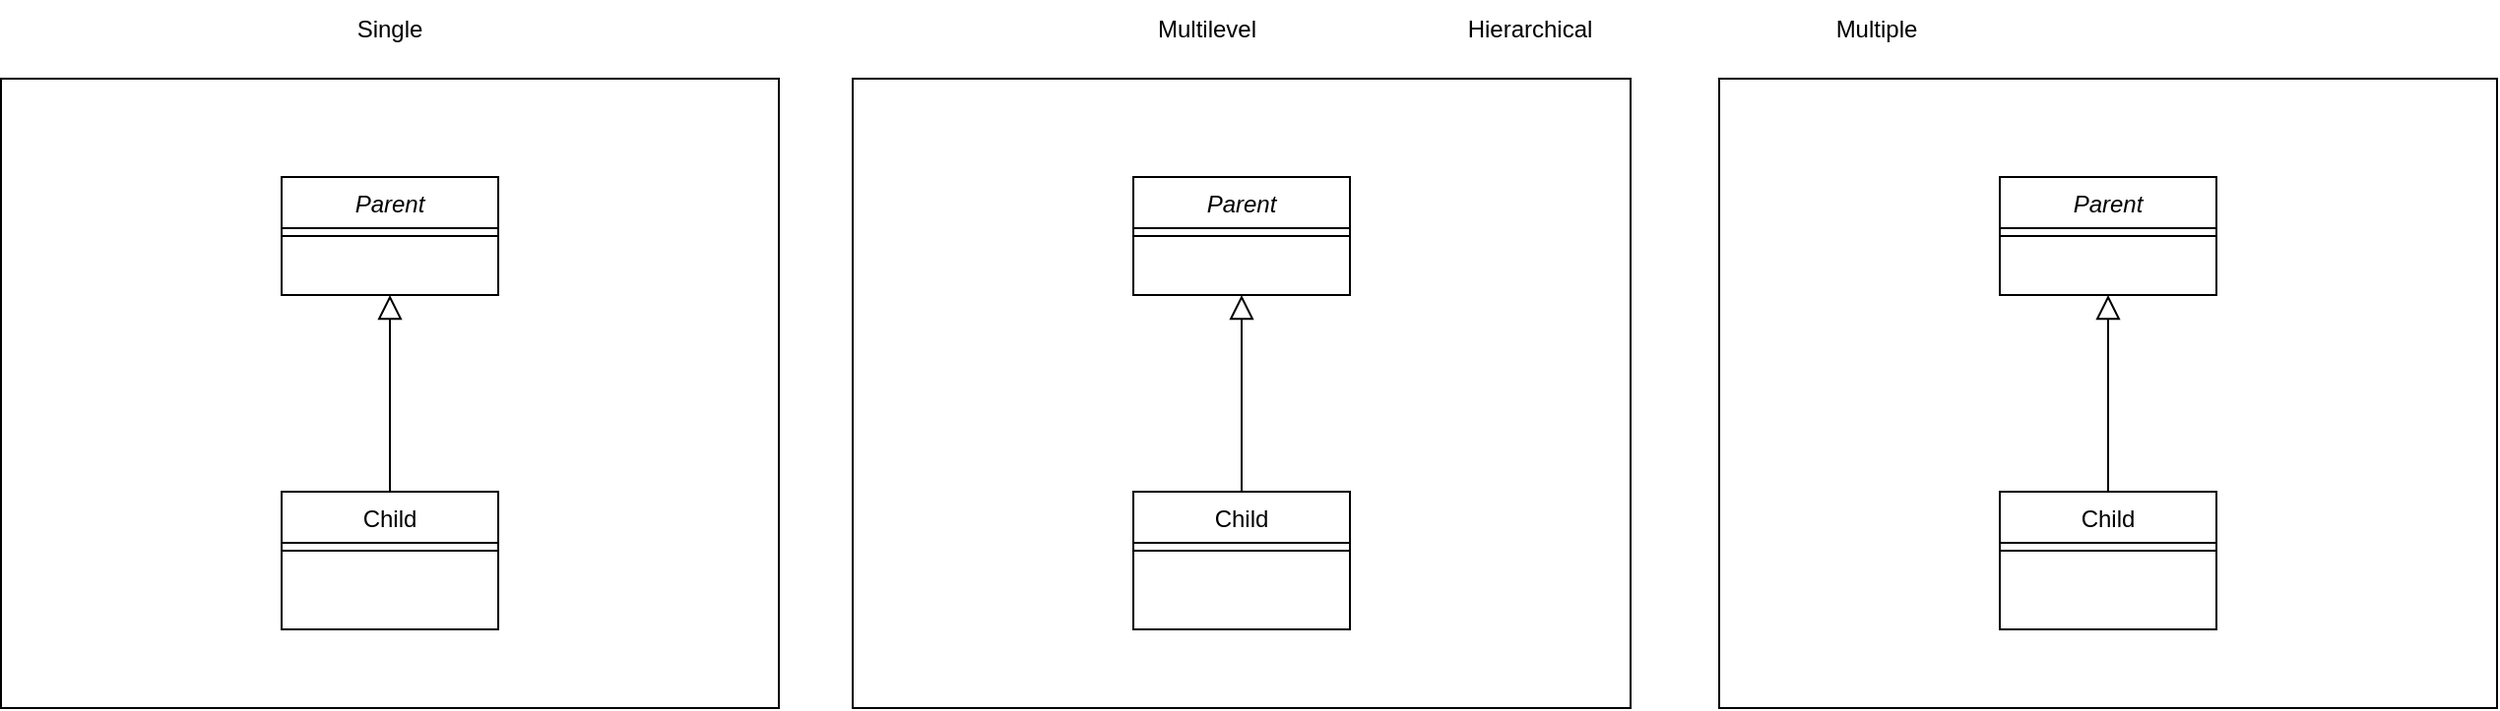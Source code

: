 <mxfile version="21.5.2" type="github">
  <diagram id="C5RBs43oDa-KdzZeNtuy" name="Page-1">
    <mxGraphModel dx="880" dy="442" grid="1" gridSize="10" guides="1" tooltips="1" connect="1" arrows="1" fold="1" page="1" pageScale="1" pageWidth="827" pageHeight="1169" math="0" shadow="0">
      <root>
        <mxCell id="WIyWlLk6GJQsqaUBKTNV-0" />
        <mxCell id="WIyWlLk6GJQsqaUBKTNV-1" parent="WIyWlLk6GJQsqaUBKTNV-0" />
        <mxCell id="eYbUohAk5m4sgsp5pjdT-4" value="" style="rounded=0;whiteSpace=wrap;html=1;" vertex="1" parent="WIyWlLk6GJQsqaUBKTNV-1">
          <mxGeometry x="17.5" y="130" width="395" height="320" as="geometry" />
        </mxCell>
        <mxCell id="zkfFHV4jXpPFQw0GAbJ--0" value="Parent" style="swimlane;fontStyle=2;align=center;verticalAlign=top;childLayout=stackLayout;horizontal=1;startSize=26;horizontalStack=0;resizeParent=1;resizeLast=0;collapsible=1;marginBottom=0;rounded=0;shadow=0;strokeWidth=1;" parent="WIyWlLk6GJQsqaUBKTNV-1" vertex="1">
          <mxGeometry x="160" y="180" width="110" height="60" as="geometry">
            <mxRectangle x="230" y="140" width="160" height="26" as="alternateBounds" />
          </mxGeometry>
        </mxCell>
        <mxCell id="zkfFHV4jXpPFQw0GAbJ--4" value="" style="line;html=1;strokeWidth=1;align=left;verticalAlign=middle;spacingTop=-1;spacingLeft=3;spacingRight=3;rotatable=0;labelPosition=right;points=[];portConstraint=eastwest;" parent="zkfFHV4jXpPFQw0GAbJ--0" vertex="1">
          <mxGeometry y="26" width="110" height="8" as="geometry" />
        </mxCell>
        <mxCell id="zkfFHV4jXpPFQw0GAbJ--6" value="Child" style="swimlane;fontStyle=0;align=center;verticalAlign=top;childLayout=stackLayout;horizontal=1;startSize=26;horizontalStack=0;resizeParent=1;resizeLast=0;collapsible=1;marginBottom=0;rounded=0;shadow=0;strokeWidth=1;" parent="WIyWlLk6GJQsqaUBKTNV-1" vertex="1">
          <mxGeometry x="160" y="340" width="110" height="70" as="geometry">
            <mxRectangle x="130" y="380" width="160" height="26" as="alternateBounds" />
          </mxGeometry>
        </mxCell>
        <mxCell id="zkfFHV4jXpPFQw0GAbJ--9" value="" style="line;html=1;strokeWidth=1;align=left;verticalAlign=middle;spacingTop=-1;spacingLeft=3;spacingRight=3;rotatable=0;labelPosition=right;points=[];portConstraint=eastwest;" parent="zkfFHV4jXpPFQw0GAbJ--6" vertex="1">
          <mxGeometry y="26" width="110" height="8" as="geometry" />
        </mxCell>
        <mxCell id="zkfFHV4jXpPFQw0GAbJ--12" value="" style="endArrow=block;endSize=10;endFill=0;shadow=0;strokeWidth=1;rounded=0;edgeStyle=elbowEdgeStyle;elbow=vertical;" parent="WIyWlLk6GJQsqaUBKTNV-1" source="zkfFHV4jXpPFQw0GAbJ--6" target="zkfFHV4jXpPFQw0GAbJ--0" edge="1">
          <mxGeometry width="160" relative="1" as="geometry">
            <mxPoint x="240" y="163" as="sourcePoint" />
            <mxPoint x="240" y="163" as="targetPoint" />
          </mxGeometry>
        </mxCell>
        <mxCell id="eYbUohAk5m4sgsp5pjdT-0" value="&lt;div&gt;Single&lt;/div&gt;" style="text;html=1;strokeColor=none;fillColor=none;align=center;verticalAlign=middle;whiteSpace=wrap;rounded=0;" vertex="1" parent="WIyWlLk6GJQsqaUBKTNV-1">
          <mxGeometry x="185" y="90" width="60" height="30" as="geometry" />
        </mxCell>
        <mxCell id="eYbUohAk5m4sgsp5pjdT-1" value="Multilevel" style="text;html=1;strokeColor=none;fillColor=none;align=center;verticalAlign=middle;whiteSpace=wrap;rounded=0;" vertex="1" parent="WIyWlLk6GJQsqaUBKTNV-1">
          <mxGeometry x="600" y="90" width="60" height="30" as="geometry" />
        </mxCell>
        <mxCell id="eYbUohAk5m4sgsp5pjdT-2" value="Hierarchical" style="text;html=1;strokeColor=none;fillColor=none;align=center;verticalAlign=middle;whiteSpace=wrap;rounded=0;" vertex="1" parent="WIyWlLk6GJQsqaUBKTNV-1">
          <mxGeometry x="764" y="90" width="60" height="30" as="geometry" />
        </mxCell>
        <mxCell id="eYbUohAk5m4sgsp5pjdT-3" value="Multiple" style="text;html=1;strokeColor=none;fillColor=none;align=center;verticalAlign=middle;whiteSpace=wrap;rounded=0;" vertex="1" parent="WIyWlLk6GJQsqaUBKTNV-1">
          <mxGeometry x="940" y="90" width="60" height="30" as="geometry" />
        </mxCell>
        <mxCell id="eYbUohAk5m4sgsp5pjdT-6" value="" style="rounded=0;whiteSpace=wrap;html=1;" vertex="1" parent="WIyWlLk6GJQsqaUBKTNV-1">
          <mxGeometry x="450" y="130" width="395" height="320" as="geometry" />
        </mxCell>
        <mxCell id="eYbUohAk5m4sgsp5pjdT-7" value="Parent" style="swimlane;fontStyle=2;align=center;verticalAlign=top;childLayout=stackLayout;horizontal=1;startSize=26;horizontalStack=0;resizeParent=1;resizeLast=0;collapsible=1;marginBottom=0;rounded=0;shadow=0;strokeWidth=1;" vertex="1" parent="WIyWlLk6GJQsqaUBKTNV-1">
          <mxGeometry x="592.5" y="180" width="110" height="60" as="geometry">
            <mxRectangle x="230" y="140" width="160" height="26" as="alternateBounds" />
          </mxGeometry>
        </mxCell>
        <mxCell id="eYbUohAk5m4sgsp5pjdT-8" value="" style="line;html=1;strokeWidth=1;align=left;verticalAlign=middle;spacingTop=-1;spacingLeft=3;spacingRight=3;rotatable=0;labelPosition=right;points=[];portConstraint=eastwest;" vertex="1" parent="eYbUohAk5m4sgsp5pjdT-7">
          <mxGeometry y="26" width="110" height="8" as="geometry" />
        </mxCell>
        <mxCell id="eYbUohAk5m4sgsp5pjdT-9" value="Child" style="swimlane;fontStyle=0;align=center;verticalAlign=top;childLayout=stackLayout;horizontal=1;startSize=26;horizontalStack=0;resizeParent=1;resizeLast=0;collapsible=1;marginBottom=0;rounded=0;shadow=0;strokeWidth=1;" vertex="1" parent="WIyWlLk6GJQsqaUBKTNV-1">
          <mxGeometry x="592.5" y="340" width="110" height="70" as="geometry">
            <mxRectangle x="130" y="380" width="160" height="26" as="alternateBounds" />
          </mxGeometry>
        </mxCell>
        <mxCell id="eYbUohAk5m4sgsp5pjdT-10" value="" style="line;html=1;strokeWidth=1;align=left;verticalAlign=middle;spacingTop=-1;spacingLeft=3;spacingRight=3;rotatable=0;labelPosition=right;points=[];portConstraint=eastwest;" vertex="1" parent="eYbUohAk5m4sgsp5pjdT-9">
          <mxGeometry y="26" width="110" height="8" as="geometry" />
        </mxCell>
        <mxCell id="eYbUohAk5m4sgsp5pjdT-11" value="" style="endArrow=block;endSize=10;endFill=0;shadow=0;strokeWidth=1;rounded=0;edgeStyle=elbowEdgeStyle;elbow=vertical;" edge="1" source="eYbUohAk5m4sgsp5pjdT-9" target="eYbUohAk5m4sgsp5pjdT-7" parent="WIyWlLk6GJQsqaUBKTNV-1">
          <mxGeometry width="160" relative="1" as="geometry">
            <mxPoint x="672.5" y="163" as="sourcePoint" />
            <mxPoint x="672.5" y="163" as="targetPoint" />
          </mxGeometry>
        </mxCell>
        <mxCell id="eYbUohAk5m4sgsp5pjdT-18" value="" style="rounded=0;whiteSpace=wrap;html=1;" vertex="1" parent="WIyWlLk6GJQsqaUBKTNV-1">
          <mxGeometry x="890" y="130" width="395" height="320" as="geometry" />
        </mxCell>
        <mxCell id="eYbUohAk5m4sgsp5pjdT-19" value="Parent" style="swimlane;fontStyle=2;align=center;verticalAlign=top;childLayout=stackLayout;horizontal=1;startSize=26;horizontalStack=0;resizeParent=1;resizeLast=0;collapsible=1;marginBottom=0;rounded=0;shadow=0;strokeWidth=1;" vertex="1" parent="WIyWlLk6GJQsqaUBKTNV-1">
          <mxGeometry x="1032.5" y="180" width="110" height="60" as="geometry">
            <mxRectangle x="230" y="140" width="160" height="26" as="alternateBounds" />
          </mxGeometry>
        </mxCell>
        <mxCell id="eYbUohAk5m4sgsp5pjdT-20" value="" style="line;html=1;strokeWidth=1;align=left;verticalAlign=middle;spacingTop=-1;spacingLeft=3;spacingRight=3;rotatable=0;labelPosition=right;points=[];portConstraint=eastwest;" vertex="1" parent="eYbUohAk5m4sgsp5pjdT-19">
          <mxGeometry y="26" width="110" height="8" as="geometry" />
        </mxCell>
        <mxCell id="eYbUohAk5m4sgsp5pjdT-21" value="Child" style="swimlane;fontStyle=0;align=center;verticalAlign=top;childLayout=stackLayout;horizontal=1;startSize=26;horizontalStack=0;resizeParent=1;resizeLast=0;collapsible=1;marginBottom=0;rounded=0;shadow=0;strokeWidth=1;" vertex="1" parent="WIyWlLk6GJQsqaUBKTNV-1">
          <mxGeometry x="1032.5" y="340" width="110" height="70" as="geometry">
            <mxRectangle x="130" y="380" width="160" height="26" as="alternateBounds" />
          </mxGeometry>
        </mxCell>
        <mxCell id="eYbUohAk5m4sgsp5pjdT-22" value="" style="line;html=1;strokeWidth=1;align=left;verticalAlign=middle;spacingTop=-1;spacingLeft=3;spacingRight=3;rotatable=0;labelPosition=right;points=[];portConstraint=eastwest;" vertex="1" parent="eYbUohAk5m4sgsp5pjdT-21">
          <mxGeometry y="26" width="110" height="8" as="geometry" />
        </mxCell>
        <mxCell id="eYbUohAk5m4sgsp5pjdT-23" value="" style="endArrow=block;endSize=10;endFill=0;shadow=0;strokeWidth=1;rounded=0;edgeStyle=elbowEdgeStyle;elbow=vertical;" edge="1" source="eYbUohAk5m4sgsp5pjdT-21" target="eYbUohAk5m4sgsp5pjdT-19" parent="WIyWlLk6GJQsqaUBKTNV-1">
          <mxGeometry width="160" relative="1" as="geometry">
            <mxPoint x="1112.5" y="163" as="sourcePoint" />
            <mxPoint x="1112.5" y="163" as="targetPoint" />
          </mxGeometry>
        </mxCell>
      </root>
    </mxGraphModel>
  </diagram>
</mxfile>
